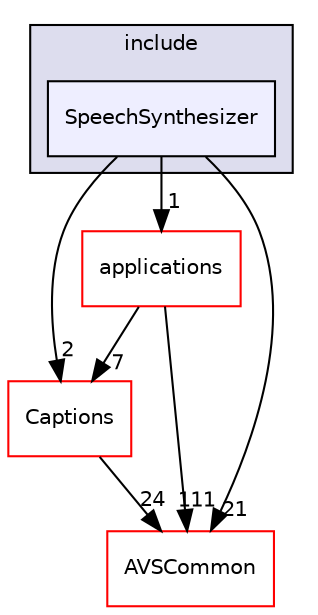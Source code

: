 digraph "/workplace/avs-device-sdk/CapabilityAgents/SpeechSynthesizer/include/SpeechSynthesizer" {
  compound=true
  node [ fontsize="10", fontname="Helvetica"];
  edge [ labelfontsize="10", labelfontname="Helvetica"];
  subgraph clusterdir_6e2730d153b793e6456d6b6cc64aaf73 {
    graph [ bgcolor="#ddddee", pencolor="black", label="include" fontname="Helvetica", fontsize="10", URL="dir_6e2730d153b793e6456d6b6cc64aaf73.html"]
  dir_a90f42b18fd0de782ffa29d6415f38bd [shape=box, label="SpeechSynthesizer", style="filled", fillcolor="#eeeeff", pencolor="black", URL="dir_a90f42b18fd0de782ffa29d6415f38bd.html"];
  }
  dir_a6e4fee11f07c3b70486e88fe92cbbdc [shape=box label="applications" fillcolor="white" style="filled" color="red" URL="dir_a6e4fee11f07c3b70486e88fe92cbbdc.html"];
  dir_de0e77330fd0ab33359e90b501923c8e [shape=box label="Captions" fillcolor="white" style="filled" color="red" URL="dir_de0e77330fd0ab33359e90b501923c8e.html"];
  dir_13e65effb2bde530b17b3d5eefcd0266 [shape=box label="AVSCommon" fillcolor="white" style="filled" color="red" URL="dir_13e65effb2bde530b17b3d5eefcd0266.html"];
  dir_a6e4fee11f07c3b70486e88fe92cbbdc->dir_de0e77330fd0ab33359e90b501923c8e [headlabel="7", labeldistance=1.5 headhref="dir_000028_000400.html"];
  dir_a6e4fee11f07c3b70486e88fe92cbbdc->dir_13e65effb2bde530b17b3d5eefcd0266 [headlabel="111", labeldistance=1.5 headhref="dir_000028_000017.html"];
  dir_de0e77330fd0ab33359e90b501923c8e->dir_13e65effb2bde530b17b3d5eefcd0266 [headlabel="24", labeldistance=1.5 headhref="dir_000400_000017.html"];
  dir_a90f42b18fd0de782ffa29d6415f38bd->dir_a6e4fee11f07c3b70486e88fe92cbbdc [headlabel="1", labeldistance=1.5 headhref="dir_000381_000028.html"];
  dir_a90f42b18fd0de782ffa29d6415f38bd->dir_de0e77330fd0ab33359e90b501923c8e [headlabel="2", labeldistance=1.5 headhref="dir_000381_000400.html"];
  dir_a90f42b18fd0de782ffa29d6415f38bd->dir_13e65effb2bde530b17b3d5eefcd0266 [headlabel="21", labeldistance=1.5 headhref="dir_000381_000017.html"];
}
